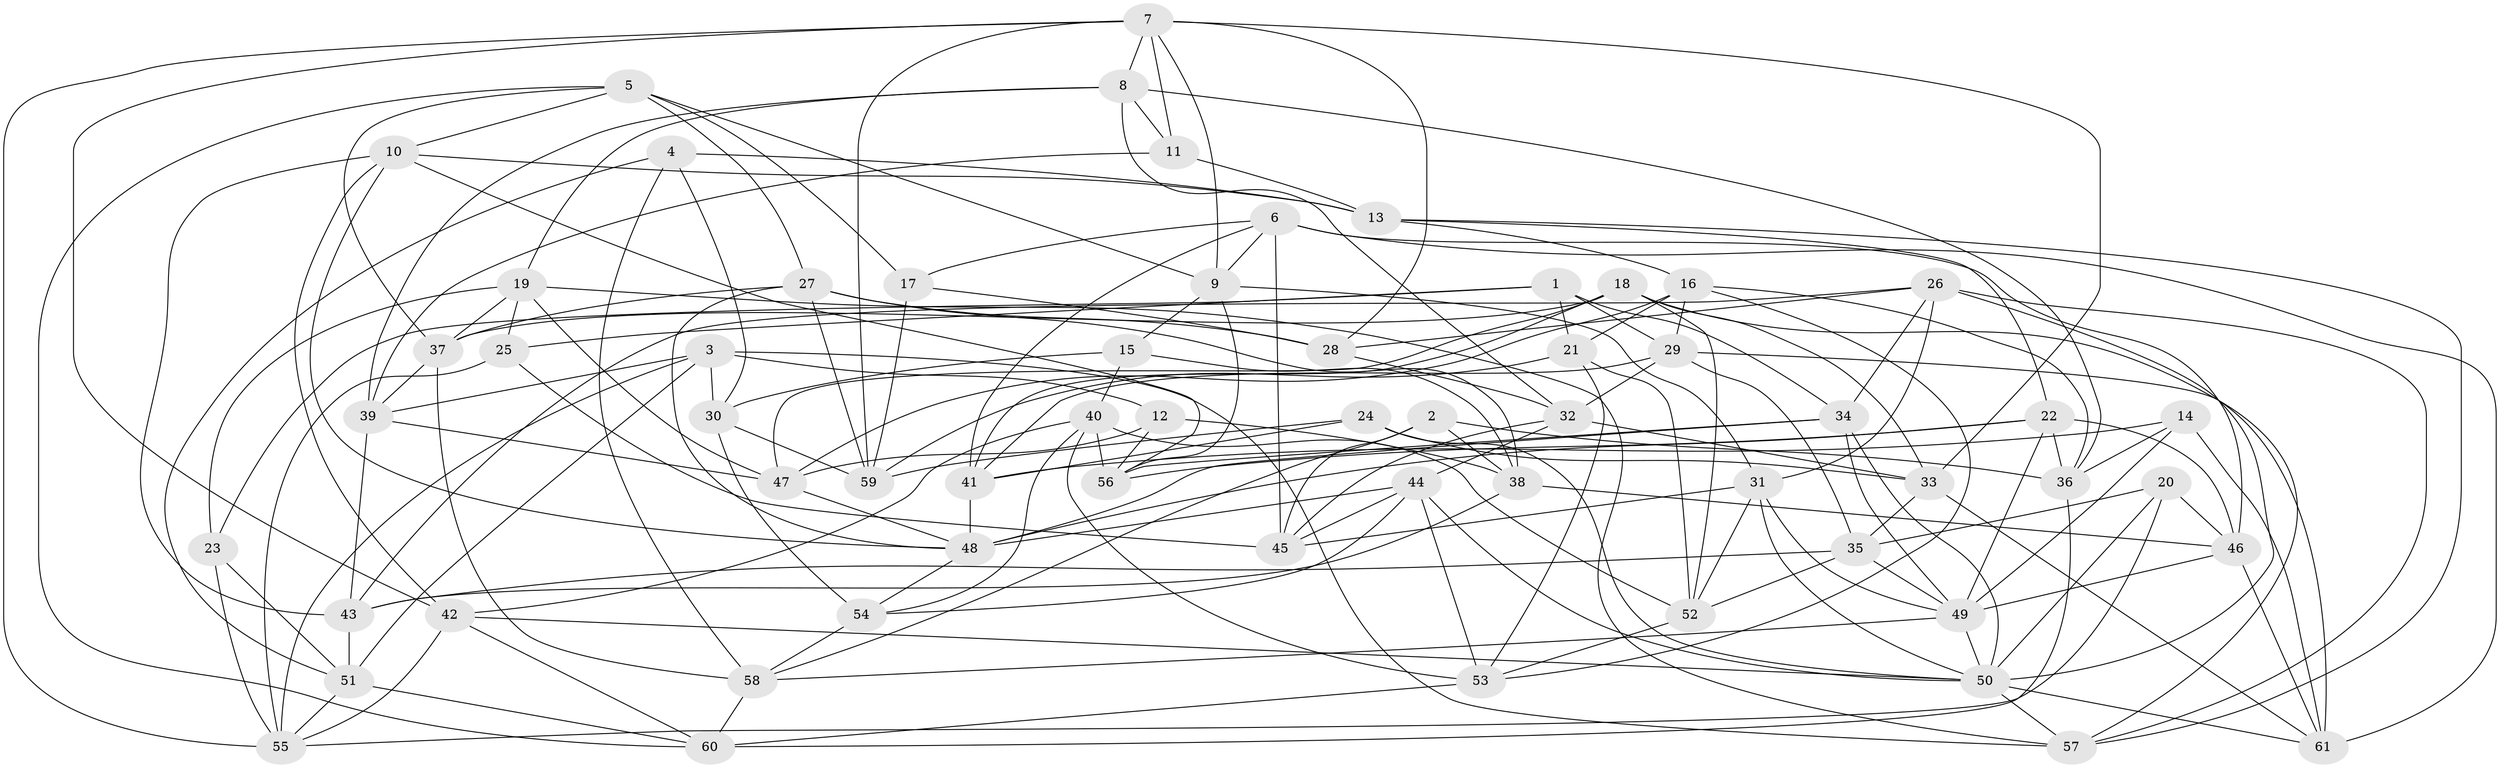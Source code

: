 // original degree distribution, {4: 1.0}
// Generated by graph-tools (version 1.1) at 2025/50/03/09/25 03:50:53]
// undirected, 61 vertices, 175 edges
graph export_dot {
graph [start="1"]
  node [color=gray90,style=filled];
  1;
  2;
  3;
  4;
  5;
  6;
  7;
  8;
  9;
  10;
  11;
  12;
  13;
  14;
  15;
  16;
  17;
  18;
  19;
  20;
  21;
  22;
  23;
  24;
  25;
  26;
  27;
  28;
  29;
  30;
  31;
  32;
  33;
  34;
  35;
  36;
  37;
  38;
  39;
  40;
  41;
  42;
  43;
  44;
  45;
  46;
  47;
  48;
  49;
  50;
  51;
  52;
  53;
  54;
  55;
  56;
  57;
  58;
  59;
  60;
  61;
  1 -- 21 [weight=2.0];
  1 -- 23 [weight=1.0];
  1 -- 25 [weight=1.0];
  1 -- 29 [weight=1.0];
  1 -- 34 [weight=1.0];
  2 -- 36 [weight=1.0];
  2 -- 38 [weight=1.0];
  2 -- 45 [weight=1.0];
  2 -- 58 [weight=1.0];
  3 -- 12 [weight=1.0];
  3 -- 30 [weight=1.0];
  3 -- 39 [weight=1.0];
  3 -- 51 [weight=1.0];
  3 -- 55 [weight=1.0];
  3 -- 57 [weight=1.0];
  4 -- 13 [weight=1.0];
  4 -- 30 [weight=1.0];
  4 -- 51 [weight=1.0];
  4 -- 58 [weight=1.0];
  5 -- 9 [weight=1.0];
  5 -- 10 [weight=1.0];
  5 -- 17 [weight=1.0];
  5 -- 27 [weight=1.0];
  5 -- 37 [weight=1.0];
  5 -- 60 [weight=1.0];
  6 -- 9 [weight=1.0];
  6 -- 17 [weight=1.0];
  6 -- 41 [weight=1.0];
  6 -- 45 [weight=1.0];
  6 -- 46 [weight=1.0];
  6 -- 61 [weight=1.0];
  7 -- 8 [weight=1.0];
  7 -- 9 [weight=1.0];
  7 -- 11 [weight=1.0];
  7 -- 28 [weight=2.0];
  7 -- 33 [weight=1.0];
  7 -- 42 [weight=1.0];
  7 -- 55 [weight=2.0];
  7 -- 59 [weight=1.0];
  8 -- 11 [weight=1.0];
  8 -- 19 [weight=1.0];
  8 -- 32 [weight=1.0];
  8 -- 36 [weight=1.0];
  8 -- 39 [weight=1.0];
  9 -- 15 [weight=1.0];
  9 -- 31 [weight=1.0];
  9 -- 56 [weight=1.0];
  10 -- 13 [weight=1.0];
  10 -- 42 [weight=1.0];
  10 -- 43 [weight=1.0];
  10 -- 48 [weight=1.0];
  10 -- 56 [weight=1.0];
  11 -- 13 [weight=1.0];
  11 -- 39 [weight=1.0];
  12 -- 38 [weight=1.0];
  12 -- 47 [weight=1.0];
  12 -- 56 [weight=1.0];
  13 -- 16 [weight=1.0];
  13 -- 22 [weight=1.0];
  13 -- 57 [weight=1.0];
  14 -- 36 [weight=1.0];
  14 -- 41 [weight=1.0];
  14 -- 49 [weight=1.0];
  14 -- 61 [weight=1.0];
  15 -- 30 [weight=1.0];
  15 -- 38 [weight=1.0];
  15 -- 40 [weight=1.0];
  16 -- 21 [weight=1.0];
  16 -- 29 [weight=1.0];
  16 -- 36 [weight=1.0];
  16 -- 47 [weight=1.0];
  16 -- 53 [weight=1.0];
  17 -- 28 [weight=1.0];
  17 -- 59 [weight=1.0];
  18 -- 33 [weight=1.0];
  18 -- 37 [weight=1.0];
  18 -- 41 [weight=1.0];
  18 -- 47 [weight=1.0];
  18 -- 52 [weight=1.0];
  18 -- 57 [weight=1.0];
  19 -- 23 [weight=1.0];
  19 -- 25 [weight=1.0];
  19 -- 37 [weight=1.0];
  19 -- 47 [weight=1.0];
  19 -- 57 [weight=1.0];
  20 -- 35 [weight=1.0];
  20 -- 46 [weight=1.0];
  20 -- 50 [weight=1.0];
  20 -- 55 [weight=1.0];
  21 -- 52 [weight=1.0];
  21 -- 53 [weight=1.0];
  21 -- 59 [weight=1.0];
  22 -- 36 [weight=1.0];
  22 -- 46 [weight=1.0];
  22 -- 48 [weight=1.0];
  22 -- 49 [weight=1.0];
  22 -- 56 [weight=1.0];
  23 -- 51 [weight=1.0];
  23 -- 55 [weight=1.0];
  24 -- 33 [weight=1.0];
  24 -- 41 [weight=1.0];
  24 -- 50 [weight=1.0];
  24 -- 59 [weight=1.0];
  25 -- 45 [weight=1.0];
  25 -- 55 [weight=1.0];
  26 -- 28 [weight=1.0];
  26 -- 31 [weight=1.0];
  26 -- 34 [weight=1.0];
  26 -- 43 [weight=1.0];
  26 -- 50 [weight=1.0];
  26 -- 57 [weight=1.0];
  27 -- 28 [weight=1.0];
  27 -- 37 [weight=1.0];
  27 -- 38 [weight=1.0];
  27 -- 48 [weight=1.0];
  27 -- 59 [weight=1.0];
  28 -- 32 [weight=1.0];
  29 -- 32 [weight=1.0];
  29 -- 35 [weight=1.0];
  29 -- 41 [weight=1.0];
  29 -- 61 [weight=1.0];
  30 -- 54 [weight=2.0];
  30 -- 59 [weight=1.0];
  31 -- 45 [weight=1.0];
  31 -- 49 [weight=1.0];
  31 -- 50 [weight=1.0];
  31 -- 52 [weight=1.0];
  32 -- 33 [weight=1.0];
  32 -- 44 [weight=1.0];
  32 -- 45 [weight=1.0];
  33 -- 35 [weight=1.0];
  33 -- 61 [weight=1.0];
  34 -- 48 [weight=1.0];
  34 -- 49 [weight=1.0];
  34 -- 50 [weight=1.0];
  34 -- 56 [weight=1.0];
  35 -- 43 [weight=1.0];
  35 -- 49 [weight=1.0];
  35 -- 52 [weight=1.0];
  36 -- 60 [weight=1.0];
  37 -- 39 [weight=1.0];
  37 -- 58 [weight=1.0];
  38 -- 43 [weight=1.0];
  38 -- 46 [weight=1.0];
  39 -- 43 [weight=1.0];
  39 -- 47 [weight=1.0];
  40 -- 42 [weight=1.0];
  40 -- 52 [weight=1.0];
  40 -- 53 [weight=1.0];
  40 -- 54 [weight=1.0];
  40 -- 56 [weight=1.0];
  41 -- 48 [weight=1.0];
  42 -- 50 [weight=1.0];
  42 -- 55 [weight=1.0];
  42 -- 60 [weight=1.0];
  43 -- 51 [weight=1.0];
  44 -- 45 [weight=1.0];
  44 -- 48 [weight=1.0];
  44 -- 50 [weight=1.0];
  44 -- 53 [weight=1.0];
  44 -- 54 [weight=1.0];
  46 -- 49 [weight=1.0];
  46 -- 61 [weight=1.0];
  47 -- 48 [weight=1.0];
  48 -- 54 [weight=1.0];
  49 -- 50 [weight=1.0];
  49 -- 58 [weight=1.0];
  50 -- 57 [weight=1.0];
  50 -- 61 [weight=1.0];
  51 -- 55 [weight=1.0];
  51 -- 60 [weight=1.0];
  52 -- 53 [weight=1.0];
  53 -- 60 [weight=1.0];
  54 -- 58 [weight=1.0];
  58 -- 60 [weight=1.0];
}
